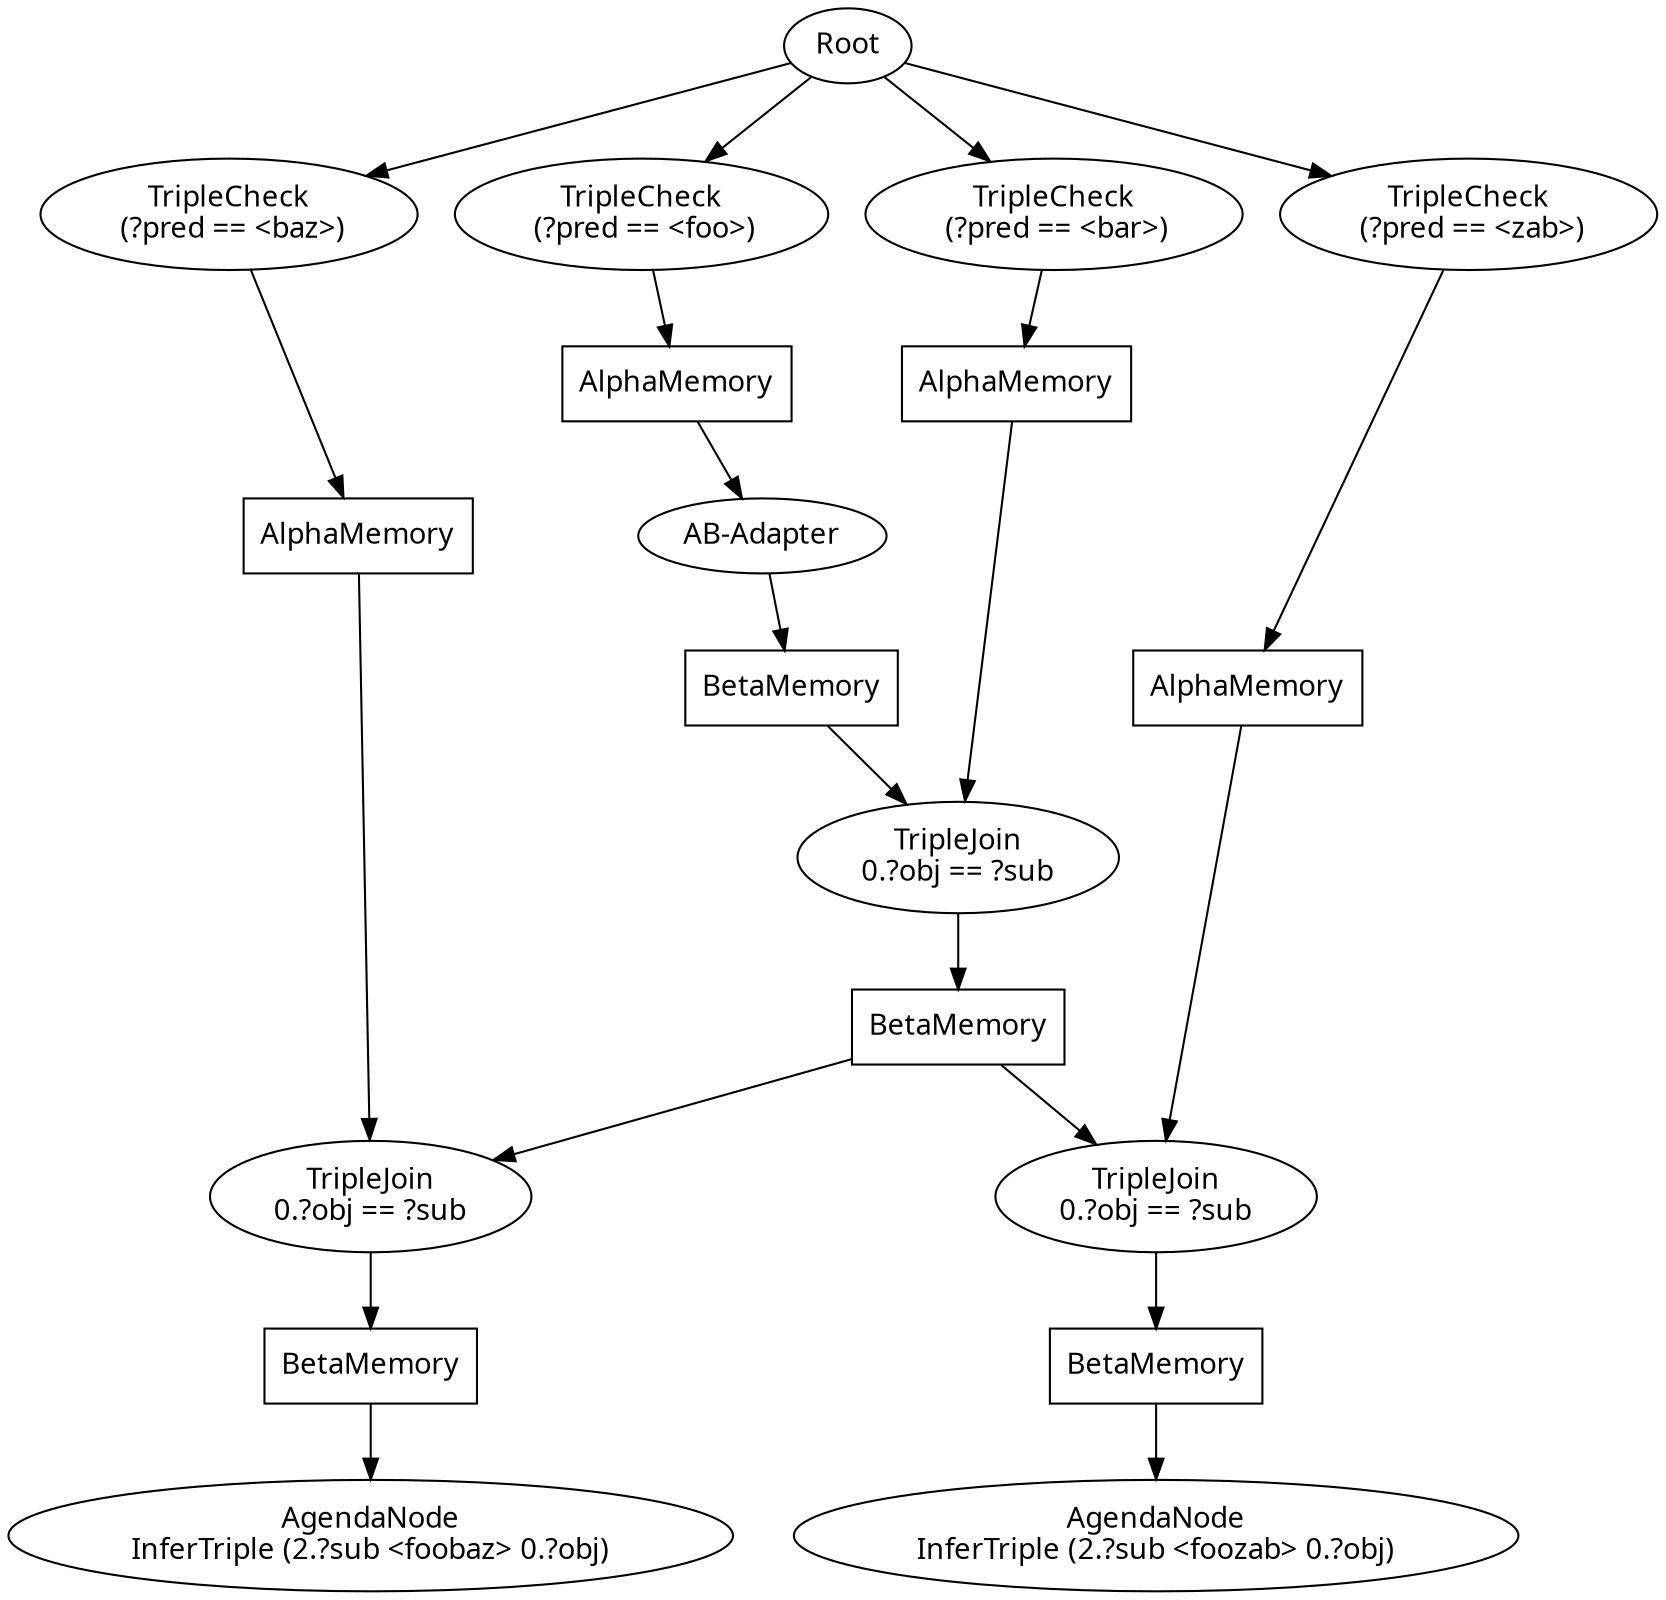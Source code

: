 digraph graphname { 
graph [fontname = "Ubuntu Mono"]
node  [fontname = "Ubuntu Mono"]
"0x72ea90" [label=Root];
"0x72f770" [label="TripleCheck\n (?pred == \<foo\>)"];
"0x72ea90" -> "0x72f770";
"0x72f9e0" [label="TripleCheck\n (?pred == \<bar\>)"];
"0x72ea90" -> "0x72f9e0";
"0x72fca0" [label="TripleCheck\n (?pred == \<baz\>)"];
"0x72ea90" -> "0x72fca0";
"0x730f40" [label="TripleCheck\n (?pred == \<zab\>)"];
"0x72ea90" -> "0x730f40";
"0x731000" [shape=record, label="{AlphaMemory}"];
"0x730f40" -> "0x731000";
"0x72fda0" [shape=record, label="{AlphaMemory}"];
"0x72fca0" -> "0x72fda0";
"0x72fab0" [shape=record, label="{AlphaMemory}"];
"0x72f9e0" -> "0x72fab0";
"0x72f810" [shape=record, label="{AlphaMemory}"];
"0x72f770" -> "0x72f810";
"0x72f810" -> "0x72f8e0";
"0x72f8e0" [label="AB-Adapter"];
"0x72fab0" -> "0x72fb10";
"0x72fb10" [label="TripleJoin\n0.?obj == ?sub"];
"0x72fda0" -> "0x72fe20";
"0x72fe20" [label="TripleJoin\n0.?obj == ?sub"];
"0x731000" -> "0x7310a0";
"0x7310a0" [label="TripleJoin\n0.?obj == ?sub"];
"0x731100" [shape=record, label="{BetaMemory}"];
"0x7310a0" -> "0x731100";
"0x72fa80" [label="AgendaNode\nInferTriple (2.?sub \<foozab\> 0.?obj)"];
"0x731100" -> "0x72fa80";
"0x72fe80" [shape=record, label="{BetaMemory}"];
"0x72fe20" -> "0x72fe80";
"0x72fd20" [label="AgendaNode\nInferTriple (2.?sub \<foobaz\> 0.?obj)"];
"0x72fe80" -> "0x72fd20";
"0x72fb70" [shape=record, label="{BetaMemory}"];
"0x72fb10" -> "0x72fb70";
"0x72fb70" -> "0x72fe20";
"0x72fb70" -> "0x7310a0";
"0x72f920" [shape=record, label="{BetaMemory}"];
"0x72f8e0" -> "0x72f920";
"0x72f920" -> "0x72fb10";
}
